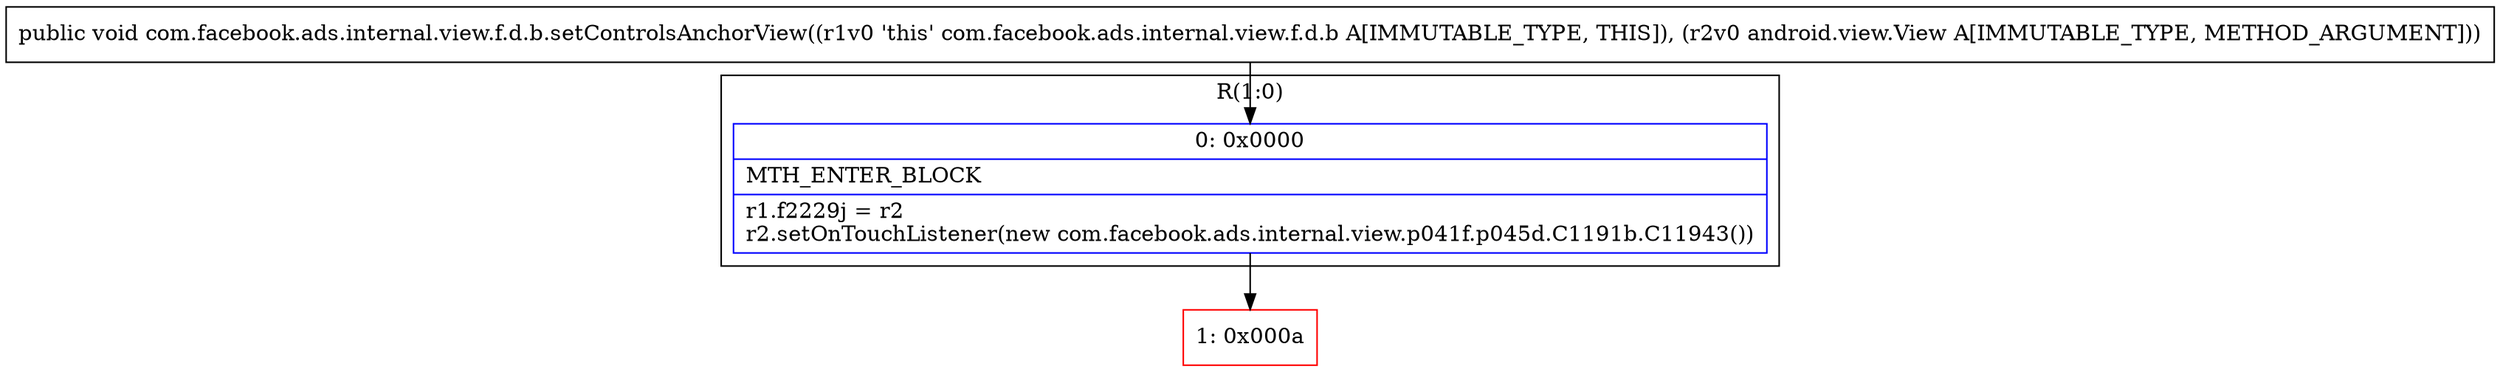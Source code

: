 digraph "CFG forcom.facebook.ads.internal.view.f.d.b.setControlsAnchorView(Landroid\/view\/View;)V" {
subgraph cluster_Region_1911390399 {
label = "R(1:0)";
node [shape=record,color=blue];
Node_0 [shape=record,label="{0\:\ 0x0000|MTH_ENTER_BLOCK\l|r1.f2229j = r2\lr2.setOnTouchListener(new com.facebook.ads.internal.view.p041f.p045d.C1191b.C11943())\l}"];
}
Node_1 [shape=record,color=red,label="{1\:\ 0x000a}"];
MethodNode[shape=record,label="{public void com.facebook.ads.internal.view.f.d.b.setControlsAnchorView((r1v0 'this' com.facebook.ads.internal.view.f.d.b A[IMMUTABLE_TYPE, THIS]), (r2v0 android.view.View A[IMMUTABLE_TYPE, METHOD_ARGUMENT])) }"];
MethodNode -> Node_0;
Node_0 -> Node_1;
}

